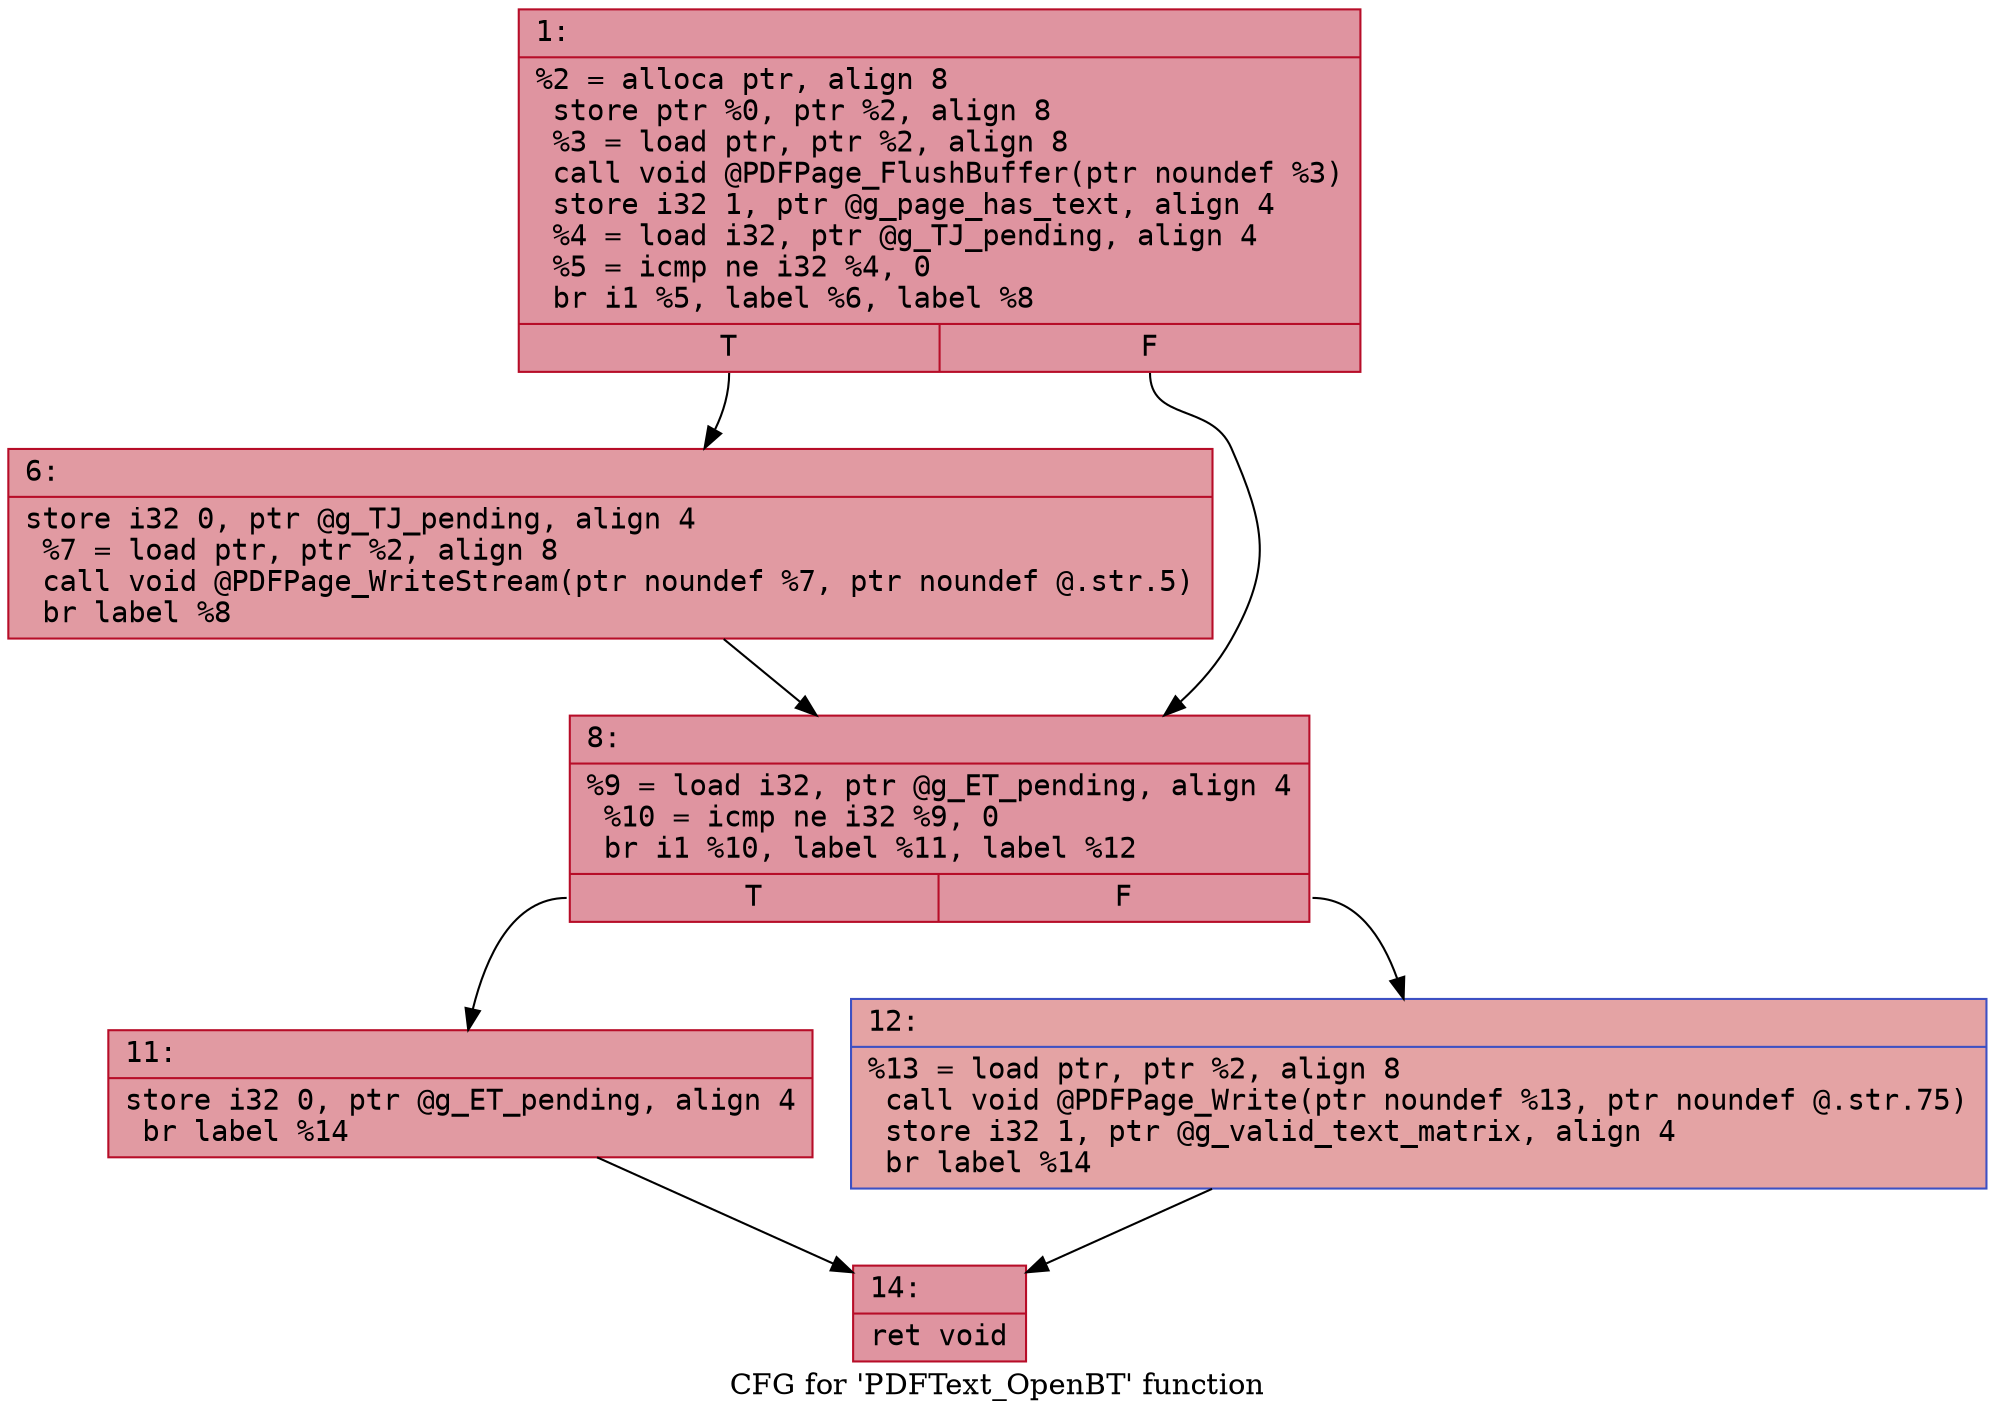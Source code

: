 digraph "CFG for 'PDFText_OpenBT' function" {
	label="CFG for 'PDFText_OpenBT' function";

	Node0x600000528be0 [shape=record,color="#b70d28ff", style=filled, fillcolor="#b70d2870" fontname="Courier",label="{1:\l|  %2 = alloca ptr, align 8\l  store ptr %0, ptr %2, align 8\l  %3 = load ptr, ptr %2, align 8\l  call void @PDFPage_FlushBuffer(ptr noundef %3)\l  store i32 1, ptr @g_page_has_text, align 4\l  %4 = load i32, ptr @g_TJ_pending, align 4\l  %5 = icmp ne i32 %4, 0\l  br i1 %5, label %6, label %8\l|{<s0>T|<s1>F}}"];
	Node0x600000528be0:s0 -> Node0x600000528c30[tooltip="1 -> 6\nProbability 62.50%" ];
	Node0x600000528be0:s1 -> Node0x600000528c80[tooltip="1 -> 8\nProbability 37.50%" ];
	Node0x600000528c30 [shape=record,color="#b70d28ff", style=filled, fillcolor="#bb1b2c70" fontname="Courier",label="{6:\l|  store i32 0, ptr @g_TJ_pending, align 4\l  %7 = load ptr, ptr %2, align 8\l  call void @PDFPage_WriteStream(ptr noundef %7, ptr noundef @.str.5)\l  br label %8\l}"];
	Node0x600000528c30 -> Node0x600000528c80[tooltip="6 -> 8\nProbability 100.00%" ];
	Node0x600000528c80 [shape=record,color="#b70d28ff", style=filled, fillcolor="#b70d2870" fontname="Courier",label="{8:\l|  %9 = load i32, ptr @g_ET_pending, align 4\l  %10 = icmp ne i32 %9, 0\l  br i1 %10, label %11, label %12\l|{<s0>T|<s1>F}}"];
	Node0x600000528c80:s0 -> Node0x600000528cd0[tooltip="8 -> 11\nProbability 62.50%" ];
	Node0x600000528c80:s1 -> Node0x600000528d20[tooltip="8 -> 12\nProbability 37.50%" ];
	Node0x600000528cd0 [shape=record,color="#b70d28ff", style=filled, fillcolor="#bb1b2c70" fontname="Courier",label="{11:\l|  store i32 0, ptr @g_ET_pending, align 4\l  br label %14\l}"];
	Node0x600000528cd0 -> Node0x600000528d70[tooltip="11 -> 14\nProbability 100.00%" ];
	Node0x600000528d20 [shape=record,color="#3d50c3ff", style=filled, fillcolor="#c32e3170" fontname="Courier",label="{12:\l|  %13 = load ptr, ptr %2, align 8\l  call void @PDFPage_Write(ptr noundef %13, ptr noundef @.str.75)\l  store i32 1, ptr @g_valid_text_matrix, align 4\l  br label %14\l}"];
	Node0x600000528d20 -> Node0x600000528d70[tooltip="12 -> 14\nProbability 100.00%" ];
	Node0x600000528d70 [shape=record,color="#b70d28ff", style=filled, fillcolor="#b70d2870" fontname="Courier",label="{14:\l|  ret void\l}"];
}
